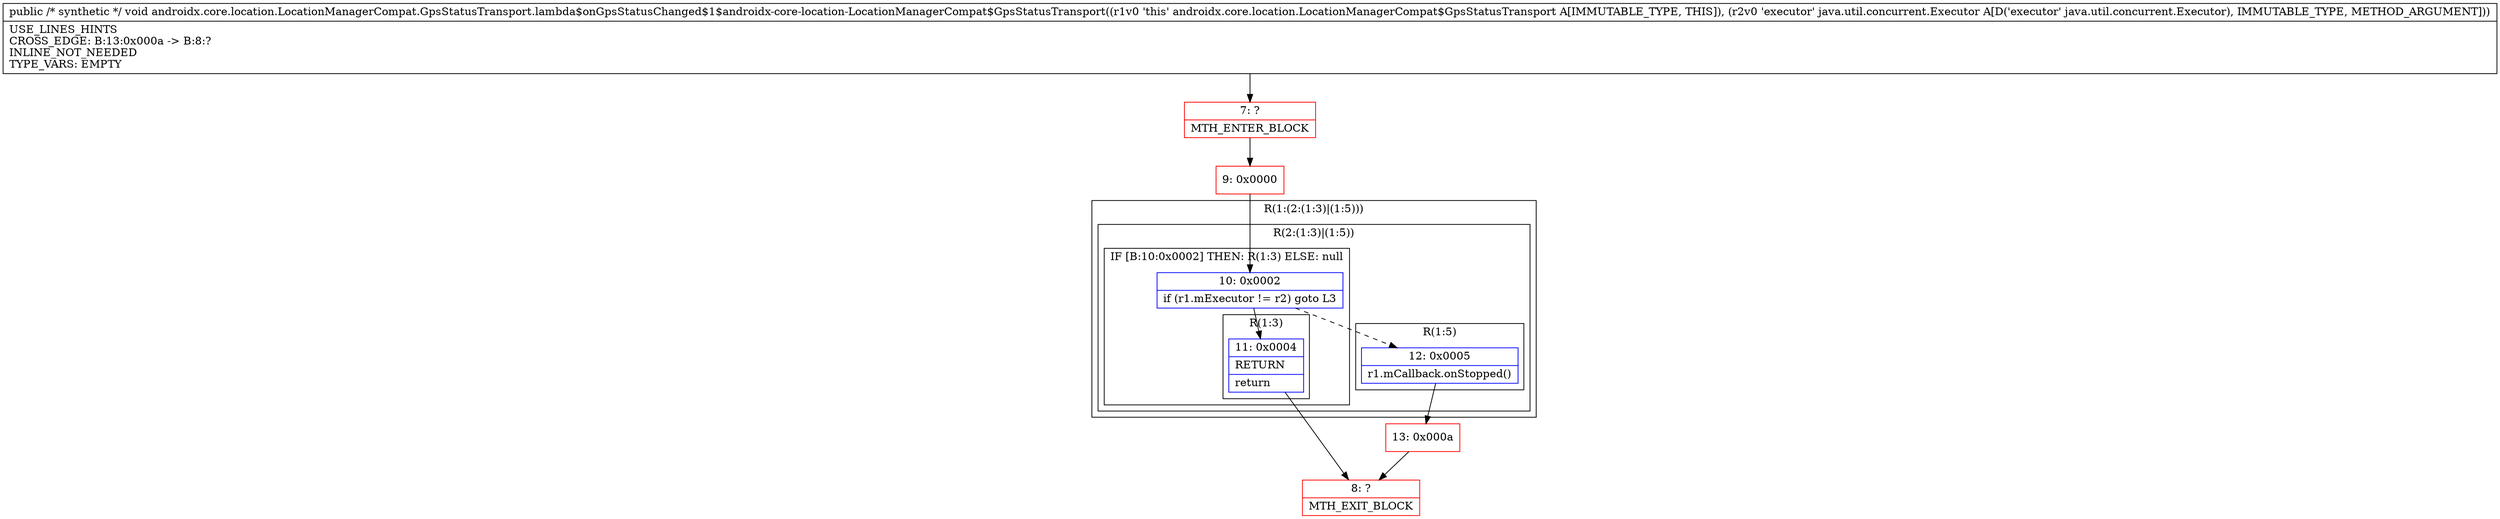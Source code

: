 digraph "CFG forandroidx.core.location.LocationManagerCompat.GpsStatusTransport.lambda$onGpsStatusChanged$1$androidx\-core\-location\-LocationManagerCompat$GpsStatusTransport(Ljava\/util\/concurrent\/Executor;)V" {
subgraph cluster_Region_481513792 {
label = "R(1:(2:(1:3)|(1:5)))";
node [shape=record,color=blue];
subgraph cluster_Region_484866196 {
label = "R(2:(1:3)|(1:5))";
node [shape=record,color=blue];
subgraph cluster_IfRegion_796515989 {
label = "IF [B:10:0x0002] THEN: R(1:3) ELSE: null";
node [shape=record,color=blue];
Node_10 [shape=record,label="{10\:\ 0x0002|if (r1.mExecutor != r2) goto L3\l}"];
subgraph cluster_Region_879183368 {
label = "R(1:3)";
node [shape=record,color=blue];
Node_11 [shape=record,label="{11\:\ 0x0004|RETURN\l|return\l}"];
}
}
subgraph cluster_Region_844642453 {
label = "R(1:5)";
node [shape=record,color=blue];
Node_12 [shape=record,label="{12\:\ 0x0005|r1.mCallback.onStopped()\l}"];
}
}
}
Node_7 [shape=record,color=red,label="{7\:\ ?|MTH_ENTER_BLOCK\l}"];
Node_9 [shape=record,color=red,label="{9\:\ 0x0000}"];
Node_8 [shape=record,color=red,label="{8\:\ ?|MTH_EXIT_BLOCK\l}"];
Node_13 [shape=record,color=red,label="{13\:\ 0x000a}"];
MethodNode[shape=record,label="{public \/* synthetic *\/ void androidx.core.location.LocationManagerCompat.GpsStatusTransport.lambda$onGpsStatusChanged$1$androidx\-core\-location\-LocationManagerCompat$GpsStatusTransport((r1v0 'this' androidx.core.location.LocationManagerCompat$GpsStatusTransport A[IMMUTABLE_TYPE, THIS]), (r2v0 'executor' java.util.concurrent.Executor A[D('executor' java.util.concurrent.Executor), IMMUTABLE_TYPE, METHOD_ARGUMENT]))  | USE_LINES_HINTS\lCROSS_EDGE: B:13:0x000a \-\> B:8:?\lINLINE_NOT_NEEDED\lTYPE_VARS: EMPTY\l}"];
MethodNode -> Node_7;Node_10 -> Node_11;
Node_10 -> Node_12[style=dashed];
Node_11 -> Node_8;
Node_12 -> Node_13;
Node_7 -> Node_9;
Node_9 -> Node_10;
Node_13 -> Node_8;
}


